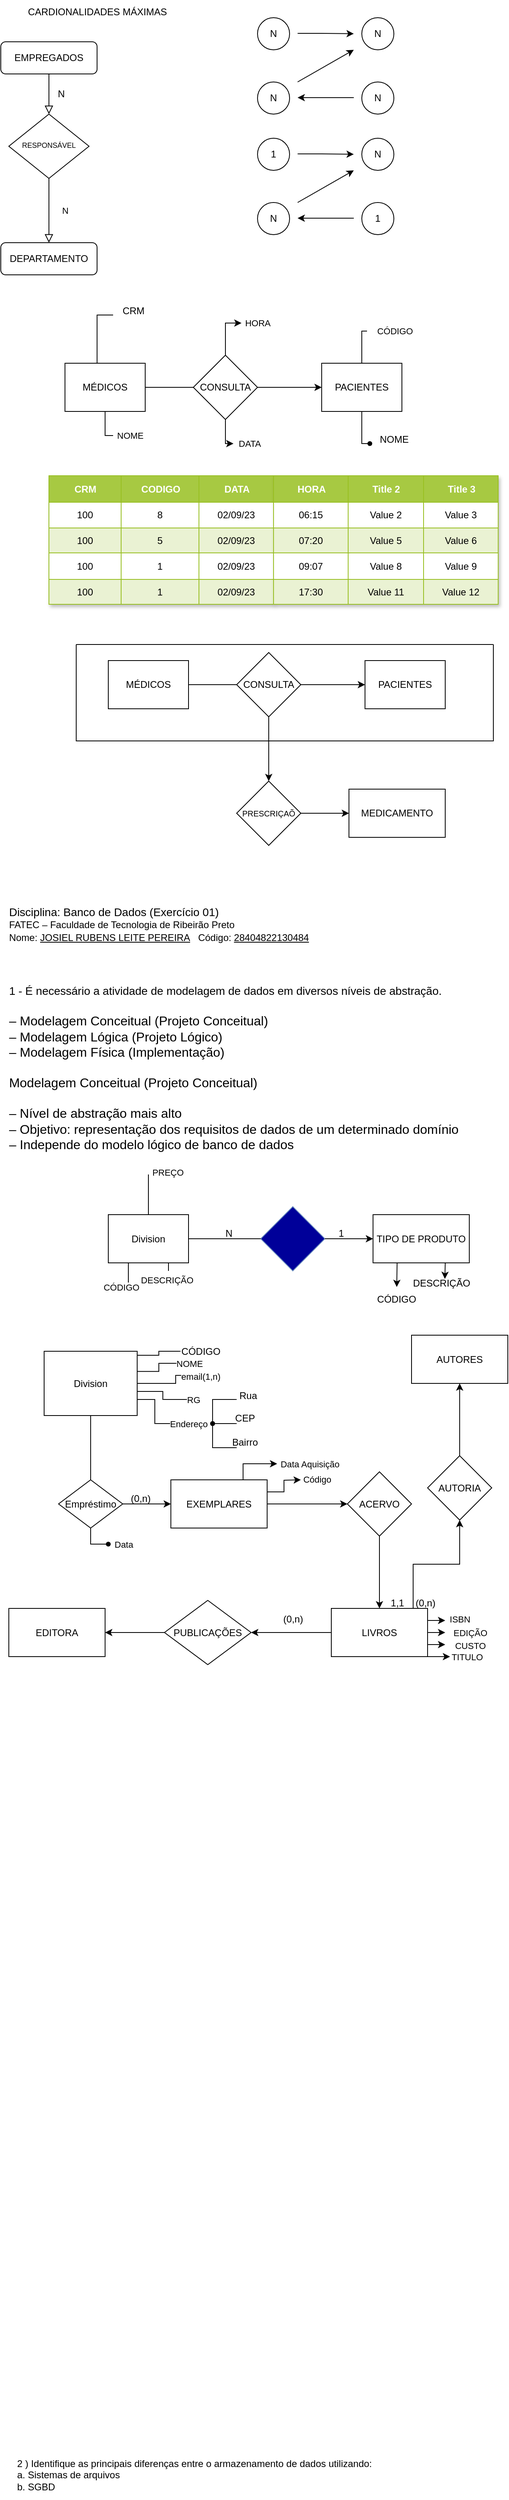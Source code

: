 <mxfile version="21.7.2" type="github">
  <diagram id="C5RBs43oDa-KdzZeNtuy" name="Page-1">
    <mxGraphModel dx="929" dy="1867" grid="1" gridSize="10" guides="1" tooltips="1" connect="1" arrows="1" fold="1" page="1" pageScale="1" pageWidth="827" pageHeight="1169" math="0" shadow="0">
      <root>
        <mxCell id="WIyWlLk6GJQsqaUBKTNV-0" />
        <mxCell id="WIyWlLk6GJQsqaUBKTNV-1" parent="WIyWlLk6GJQsqaUBKTNV-0" />
        <mxCell id="WIyWlLk6GJQsqaUBKTNV-2" value="" style="rounded=0;html=1;jettySize=auto;orthogonalLoop=1;fontSize=11;endArrow=block;endFill=0;endSize=8;strokeWidth=1;shadow=0;labelBackgroundColor=none;edgeStyle=orthogonalEdgeStyle;" parent="WIyWlLk6GJQsqaUBKTNV-1" source="WIyWlLk6GJQsqaUBKTNV-3" target="WIyWlLk6GJQsqaUBKTNV-6" edge="1">
          <mxGeometry relative="1" as="geometry" />
        </mxCell>
        <mxCell id="WIyWlLk6GJQsqaUBKTNV-3" value="EMPREGADOS" style="rounded=1;whiteSpace=wrap;html=1;fontSize=12;glass=0;strokeWidth=1;shadow=0;" parent="WIyWlLk6GJQsqaUBKTNV-1" vertex="1">
          <mxGeometry x="90" y="-1038" width="120" height="40" as="geometry" />
        </mxCell>
        <mxCell id="WIyWlLk6GJQsqaUBKTNV-5" value="N" style="edgeStyle=orthogonalEdgeStyle;rounded=0;html=1;jettySize=auto;orthogonalLoop=1;fontSize=11;endArrow=block;endFill=0;endSize=8;strokeWidth=1;shadow=0;labelBackgroundColor=none;" parent="WIyWlLk6GJQsqaUBKTNV-1" source="WIyWlLk6GJQsqaUBKTNV-6" target="WIyWlLk6GJQsqaUBKTNV-7" edge="1">
          <mxGeometry y="20" relative="1" as="geometry">
            <mxPoint as="offset" />
          </mxGeometry>
        </mxCell>
        <mxCell id="WIyWlLk6GJQsqaUBKTNV-6" value="&lt;font style=&quot;font-size: 9px;&quot;&gt;RESPONSÁVEL&lt;/font&gt;" style="rhombus;whiteSpace=wrap;html=1;shadow=0;fontFamily=Helvetica;fontSize=12;align=center;strokeWidth=1;spacing=6;spacingTop=-4;" parent="WIyWlLk6GJQsqaUBKTNV-1" vertex="1">
          <mxGeometry x="100" y="-948" width="100" height="80" as="geometry" />
        </mxCell>
        <mxCell id="WIyWlLk6GJQsqaUBKTNV-7" value="DEPARTAMENTO" style="rounded=1;whiteSpace=wrap;html=1;fontSize=12;glass=0;strokeWidth=1;shadow=0;" parent="WIyWlLk6GJQsqaUBKTNV-1" vertex="1">
          <mxGeometry x="90" y="-788" width="120" height="40" as="geometry" />
        </mxCell>
        <mxCell id="Je2HzyU0T3rkWCnDEMw_-0" value="CARDIONALIDADES MÁXIMAS" style="text;html=1;align=center;verticalAlign=middle;resizable=0;points=[];autosize=1;strokeColor=none;fillColor=none;" vertex="1" parent="WIyWlLk6GJQsqaUBKTNV-1">
          <mxGeometry x="110" y="-1090" width="200" height="30" as="geometry" />
        </mxCell>
        <mxCell id="Je2HzyU0T3rkWCnDEMw_-1" value="N" style="text;html=1;align=center;verticalAlign=middle;resizable=0;points=[];autosize=1;strokeColor=none;fillColor=none;" vertex="1" parent="WIyWlLk6GJQsqaUBKTNV-1">
          <mxGeometry x="150" y="-988" width="30" height="30" as="geometry" />
        </mxCell>
        <mxCell id="Je2HzyU0T3rkWCnDEMw_-2" value="N" style="ellipse;whiteSpace=wrap;html=1;" vertex="1" parent="WIyWlLk6GJQsqaUBKTNV-1">
          <mxGeometry x="410" y="-1068" width="40" height="40" as="geometry" />
        </mxCell>
        <mxCell id="Je2HzyU0T3rkWCnDEMw_-3" value="N" style="ellipse;whiteSpace=wrap;html=1;" vertex="1" parent="WIyWlLk6GJQsqaUBKTNV-1">
          <mxGeometry x="540" y="-1068" width="40" height="40" as="geometry" />
        </mxCell>
        <mxCell id="Je2HzyU0T3rkWCnDEMw_-4" value="N" style="ellipse;whiteSpace=wrap;html=1;" vertex="1" parent="WIyWlLk6GJQsqaUBKTNV-1">
          <mxGeometry x="410" y="-988" width="40" height="40" as="geometry" />
        </mxCell>
        <mxCell id="Je2HzyU0T3rkWCnDEMw_-5" value="N" style="ellipse;whiteSpace=wrap;html=1;" vertex="1" parent="WIyWlLk6GJQsqaUBKTNV-1">
          <mxGeometry x="540" y="-988" width="40" height="40" as="geometry" />
        </mxCell>
        <mxCell id="Je2HzyU0T3rkWCnDEMw_-6" value="" style="endArrow=classic;html=1;rounded=0;" edge="1" parent="WIyWlLk6GJQsqaUBKTNV-1">
          <mxGeometry width="50" height="50" relative="1" as="geometry">
            <mxPoint x="460" y="-1048.5" as="sourcePoint" />
            <mxPoint x="530" y="-1048" as="targetPoint" />
            <Array as="points">
              <mxPoint x="490" y="-1048.5" />
            </Array>
          </mxGeometry>
        </mxCell>
        <mxCell id="Je2HzyU0T3rkWCnDEMw_-8" value="" style="endArrow=classic;html=1;rounded=0;" edge="1" parent="WIyWlLk6GJQsqaUBKTNV-1">
          <mxGeometry width="50" height="50" relative="1" as="geometry">
            <mxPoint x="530" y="-968.5" as="sourcePoint" />
            <mxPoint x="460" y="-968.5" as="targetPoint" />
          </mxGeometry>
        </mxCell>
        <mxCell id="Je2HzyU0T3rkWCnDEMw_-9" value="" style="endArrow=classic;html=1;rounded=0;" edge="1" parent="WIyWlLk6GJQsqaUBKTNV-1">
          <mxGeometry width="50" height="50" relative="1" as="geometry">
            <mxPoint x="460" y="-988" as="sourcePoint" />
            <mxPoint x="530" y="-1028" as="targetPoint" />
          </mxGeometry>
        </mxCell>
        <mxCell id="Je2HzyU0T3rkWCnDEMw_-17" value="1" style="ellipse;whiteSpace=wrap;html=1;" vertex="1" parent="WIyWlLk6GJQsqaUBKTNV-1">
          <mxGeometry x="410" y="-918" width="40" height="40" as="geometry" />
        </mxCell>
        <mxCell id="Je2HzyU0T3rkWCnDEMw_-18" value="N" style="ellipse;whiteSpace=wrap;html=1;" vertex="1" parent="WIyWlLk6GJQsqaUBKTNV-1">
          <mxGeometry x="540" y="-918" width="40" height="40" as="geometry" />
        </mxCell>
        <mxCell id="Je2HzyU0T3rkWCnDEMw_-19" value="N" style="ellipse;whiteSpace=wrap;html=1;" vertex="1" parent="WIyWlLk6GJQsqaUBKTNV-1">
          <mxGeometry x="410" y="-838" width="40" height="40" as="geometry" />
        </mxCell>
        <mxCell id="Je2HzyU0T3rkWCnDEMw_-20" value="1" style="ellipse;whiteSpace=wrap;html=1;" vertex="1" parent="WIyWlLk6GJQsqaUBKTNV-1">
          <mxGeometry x="540" y="-838" width="40" height="40" as="geometry" />
        </mxCell>
        <mxCell id="Je2HzyU0T3rkWCnDEMw_-21" value="" style="endArrow=classic;html=1;rounded=0;" edge="1" parent="WIyWlLk6GJQsqaUBKTNV-1">
          <mxGeometry width="50" height="50" relative="1" as="geometry">
            <mxPoint x="460" y="-898.5" as="sourcePoint" />
            <mxPoint x="530" y="-898" as="targetPoint" />
            <Array as="points">
              <mxPoint x="490" y="-898.5" />
            </Array>
          </mxGeometry>
        </mxCell>
        <mxCell id="Je2HzyU0T3rkWCnDEMw_-22" value="" style="endArrow=classic;html=1;rounded=0;" edge="1" parent="WIyWlLk6GJQsqaUBKTNV-1">
          <mxGeometry width="50" height="50" relative="1" as="geometry">
            <mxPoint x="530" y="-818.5" as="sourcePoint" />
            <mxPoint x="460" y="-818.5" as="targetPoint" />
          </mxGeometry>
        </mxCell>
        <mxCell id="Je2HzyU0T3rkWCnDEMw_-23" value="" style="endArrow=classic;html=1;rounded=0;" edge="1" parent="WIyWlLk6GJQsqaUBKTNV-1">
          <mxGeometry width="50" height="50" relative="1" as="geometry">
            <mxPoint x="460" y="-838" as="sourcePoint" />
            <mxPoint x="530" y="-878" as="targetPoint" />
          </mxGeometry>
        </mxCell>
        <mxCell id="Je2HzyU0T3rkWCnDEMw_-48" style="edgeStyle=elbowEdgeStyle;rounded=0;orthogonalLoop=1;jettySize=auto;html=1;startArrow=none;endArrow=none;exitX=0.5;exitY=1;exitDx=0;exitDy=0;" edge="1" parent="WIyWlLk6GJQsqaUBKTNV-1" source="Je2HzyU0T3rkWCnDEMw_-24">
          <mxGeometry relative="1" as="geometry">
            <mxPoint x="230" y="-548" as="targetPoint" />
            <Array as="points">
              <mxPoint x="220" y="-568" />
            </Array>
          </mxGeometry>
        </mxCell>
        <mxCell id="Je2HzyU0T3rkWCnDEMw_-49" value="NOME" style="edgeLabel;html=1;align=center;verticalAlign=middle;resizable=0;points=[];" vertex="1" connectable="0" parent="Je2HzyU0T3rkWCnDEMw_-48">
          <mxGeometry x="0.933" relative="1" as="geometry">
            <mxPoint x="22" as="offset" />
          </mxGeometry>
        </mxCell>
        <mxCell id="Je2HzyU0T3rkWCnDEMw_-51" style="edgeStyle=elbowEdgeStyle;rounded=0;orthogonalLoop=1;jettySize=auto;html=1;startArrow=none;endArrow=none;exitX=1;exitY=0.5;exitDx=0;exitDy=0;" edge="1" parent="WIyWlLk6GJQsqaUBKTNV-1" source="Je2HzyU0T3rkWCnDEMw_-24" target="Je2HzyU0T3rkWCnDEMw_-50">
          <mxGeometry relative="1" as="geometry" />
        </mxCell>
        <mxCell id="Je2HzyU0T3rkWCnDEMw_-24" value="MÉDICOS" style="whiteSpace=wrap;html=1;align=center;verticalAlign=middle;treeFolding=1;treeMoving=1;newEdgeStyle={&quot;edgeStyle&quot;:&quot;elbowEdgeStyle&quot;,&quot;startArrow&quot;:&quot;none&quot;,&quot;endArrow&quot;:&quot;none&quot;};" vertex="1" parent="WIyWlLk6GJQsqaUBKTNV-1">
          <mxGeometry x="170" y="-638" width="100" height="60" as="geometry" />
        </mxCell>
        <mxCell id="Je2HzyU0T3rkWCnDEMw_-25" value="" style="edgeStyle=elbowEdgeStyle;elbow=vertical;sourcePerimeterSpacing=0;targetPerimeterSpacing=0;startArrow=none;endArrow=none;rounded=0;curved=0;" edge="1" target="Je2HzyU0T3rkWCnDEMw_-24" parent="WIyWlLk6GJQsqaUBKTNV-1" source="Je2HzyU0T3rkWCnDEMw_-26">
          <mxGeometry relative="1" as="geometry">
            <mxPoint x="250" y="-698" as="sourcePoint" />
            <Array as="points">
              <mxPoint x="210" y="-698" />
            </Array>
          </mxGeometry>
        </mxCell>
        <mxCell id="Je2HzyU0T3rkWCnDEMw_-26" value="CRM" style="text;html=1;align=center;verticalAlign=middle;resizable=0;points=[];autosize=1;strokeColor=none;fillColor=none;" vertex="1" parent="WIyWlLk6GJQsqaUBKTNV-1">
          <mxGeometry x="230" y="-718" width="50" height="30" as="geometry" />
        </mxCell>
        <mxCell id="Je2HzyU0T3rkWCnDEMw_-27" value="Assets" style="childLayout=tableLayout;recursiveResize=0;strokeColor=#98bf21;fillColor=#A7C942;shadow=1;" vertex="1" parent="WIyWlLk6GJQsqaUBKTNV-1">
          <mxGeometry x="150" y="-498" width="280" height="160" as="geometry" />
        </mxCell>
        <mxCell id="Je2HzyU0T3rkWCnDEMw_-28" style="shape=tableRow;horizontal=0;startSize=0;swimlaneHead=0;swimlaneBody=0;top=0;left=0;bottom=0;right=0;dropTarget=0;collapsible=0;recursiveResize=0;expand=0;fontStyle=0;strokeColor=inherit;fillColor=#ffffff;" vertex="1" parent="Je2HzyU0T3rkWCnDEMw_-27">
          <mxGeometry width="280" height="33" as="geometry" />
        </mxCell>
        <mxCell id="Je2HzyU0T3rkWCnDEMw_-29" value="CRM" style="connectable=0;recursiveResize=0;strokeColor=inherit;fillColor=#A7C942;align=center;fontStyle=1;fontColor=#FFFFFF;html=1;" vertex="1" parent="Je2HzyU0T3rkWCnDEMw_-28">
          <mxGeometry width="90" height="33" as="geometry">
            <mxRectangle width="90" height="33" as="alternateBounds" />
          </mxGeometry>
        </mxCell>
        <mxCell id="Je2HzyU0T3rkWCnDEMw_-30" value="CODIGO" style="connectable=0;recursiveResize=0;strokeColor=inherit;fillColor=#A7C942;align=center;fontStyle=1;fontColor=#FFFFFF;html=1;" vertex="1" parent="Je2HzyU0T3rkWCnDEMw_-28">
          <mxGeometry x="90" width="97" height="33" as="geometry">
            <mxRectangle width="97" height="33" as="alternateBounds" />
          </mxGeometry>
        </mxCell>
        <mxCell id="Je2HzyU0T3rkWCnDEMw_-31" value="DATA" style="connectable=0;recursiveResize=0;strokeColor=inherit;fillColor=#A7C942;align=center;fontStyle=1;fontColor=#FFFFFF;html=1;" vertex="1" parent="Je2HzyU0T3rkWCnDEMw_-28">
          <mxGeometry x="187" width="93" height="33" as="geometry">
            <mxRectangle width="93" height="33" as="alternateBounds" />
          </mxGeometry>
        </mxCell>
        <mxCell id="Je2HzyU0T3rkWCnDEMw_-32" value="" style="shape=tableRow;horizontal=0;startSize=0;swimlaneHead=0;swimlaneBody=0;top=0;left=0;bottom=0;right=0;dropTarget=0;collapsible=0;recursiveResize=0;expand=0;fontStyle=0;strokeColor=inherit;fillColor=#ffffff;" vertex="1" parent="Je2HzyU0T3rkWCnDEMw_-27">
          <mxGeometry y="33" width="280" height="32" as="geometry" />
        </mxCell>
        <mxCell id="Je2HzyU0T3rkWCnDEMw_-33" value="100" style="connectable=0;recursiveResize=0;strokeColor=inherit;fillColor=inherit;align=center;whiteSpace=wrap;html=1;" vertex="1" parent="Je2HzyU0T3rkWCnDEMw_-32">
          <mxGeometry width="90" height="32" as="geometry">
            <mxRectangle width="90" height="32" as="alternateBounds" />
          </mxGeometry>
        </mxCell>
        <mxCell id="Je2HzyU0T3rkWCnDEMw_-34" value="8" style="connectable=0;recursiveResize=0;strokeColor=inherit;fillColor=inherit;align=center;whiteSpace=wrap;html=1;" vertex="1" parent="Je2HzyU0T3rkWCnDEMw_-32">
          <mxGeometry x="90" width="97" height="32" as="geometry">
            <mxRectangle width="97" height="32" as="alternateBounds" />
          </mxGeometry>
        </mxCell>
        <mxCell id="Je2HzyU0T3rkWCnDEMw_-35" value="02/09/23" style="connectable=0;recursiveResize=0;strokeColor=inherit;fillColor=inherit;align=center;whiteSpace=wrap;html=1;" vertex="1" parent="Je2HzyU0T3rkWCnDEMw_-32">
          <mxGeometry x="187" width="93" height="32" as="geometry">
            <mxRectangle width="93" height="32" as="alternateBounds" />
          </mxGeometry>
        </mxCell>
        <mxCell id="Je2HzyU0T3rkWCnDEMw_-36" value="" style="shape=tableRow;horizontal=0;startSize=0;swimlaneHead=0;swimlaneBody=0;top=0;left=0;bottom=0;right=0;dropTarget=0;collapsible=0;recursiveResize=0;expand=0;fontStyle=1;strokeColor=inherit;fillColor=#EAF2D3;" vertex="1" parent="Je2HzyU0T3rkWCnDEMw_-27">
          <mxGeometry y="65" width="280" height="31" as="geometry" />
        </mxCell>
        <mxCell id="Je2HzyU0T3rkWCnDEMw_-37" value="100" style="connectable=0;recursiveResize=0;strokeColor=inherit;fillColor=inherit;whiteSpace=wrap;html=1;" vertex="1" parent="Je2HzyU0T3rkWCnDEMw_-36">
          <mxGeometry width="90" height="31" as="geometry">
            <mxRectangle width="90" height="31" as="alternateBounds" />
          </mxGeometry>
        </mxCell>
        <mxCell id="Je2HzyU0T3rkWCnDEMw_-38" value="5" style="connectable=0;recursiveResize=0;strokeColor=inherit;fillColor=inherit;whiteSpace=wrap;html=1;" vertex="1" parent="Je2HzyU0T3rkWCnDEMw_-36">
          <mxGeometry x="90" width="97" height="31" as="geometry">
            <mxRectangle width="97" height="31" as="alternateBounds" />
          </mxGeometry>
        </mxCell>
        <mxCell id="Je2HzyU0T3rkWCnDEMw_-39" value="02/09/23" style="connectable=0;recursiveResize=0;strokeColor=inherit;fillColor=inherit;whiteSpace=wrap;html=1;" vertex="1" parent="Je2HzyU0T3rkWCnDEMw_-36">
          <mxGeometry x="187" width="93" height="31" as="geometry">
            <mxRectangle width="93" height="31" as="alternateBounds" />
          </mxGeometry>
        </mxCell>
        <mxCell id="Je2HzyU0T3rkWCnDEMw_-40" value="" style="shape=tableRow;horizontal=0;startSize=0;swimlaneHead=0;swimlaneBody=0;top=0;left=0;bottom=0;right=0;dropTarget=0;collapsible=0;recursiveResize=0;expand=0;fontStyle=0;strokeColor=inherit;fillColor=#ffffff;" vertex="1" parent="Je2HzyU0T3rkWCnDEMw_-27">
          <mxGeometry y="96" width="280" height="33" as="geometry" />
        </mxCell>
        <mxCell id="Je2HzyU0T3rkWCnDEMw_-41" value="100" style="connectable=0;recursiveResize=0;strokeColor=inherit;fillColor=inherit;fontStyle=0;align=center;whiteSpace=wrap;html=1;" vertex="1" parent="Je2HzyU0T3rkWCnDEMw_-40">
          <mxGeometry width="90" height="33" as="geometry">
            <mxRectangle width="90" height="33" as="alternateBounds" />
          </mxGeometry>
        </mxCell>
        <mxCell id="Je2HzyU0T3rkWCnDEMw_-42" value="1" style="connectable=0;recursiveResize=0;strokeColor=inherit;fillColor=inherit;fontStyle=0;align=center;whiteSpace=wrap;html=1;" vertex="1" parent="Je2HzyU0T3rkWCnDEMw_-40">
          <mxGeometry x="90" width="97" height="33" as="geometry">
            <mxRectangle width="97" height="33" as="alternateBounds" />
          </mxGeometry>
        </mxCell>
        <mxCell id="Je2HzyU0T3rkWCnDEMw_-43" value="02/09/23" style="connectable=0;recursiveResize=0;strokeColor=inherit;fillColor=inherit;fontStyle=0;align=center;whiteSpace=wrap;html=1;" vertex="1" parent="Je2HzyU0T3rkWCnDEMw_-40">
          <mxGeometry x="187" width="93" height="33" as="geometry">
            <mxRectangle width="93" height="33" as="alternateBounds" />
          </mxGeometry>
        </mxCell>
        <mxCell id="Je2HzyU0T3rkWCnDEMw_-44" value="" style="shape=tableRow;horizontal=0;startSize=0;swimlaneHead=0;swimlaneBody=0;top=0;left=0;bottom=0;right=0;dropTarget=0;collapsible=0;recursiveResize=0;expand=0;fontStyle=1;strokeColor=inherit;fillColor=#EAF2D3;" vertex="1" parent="Je2HzyU0T3rkWCnDEMw_-27">
          <mxGeometry y="129" width="280" height="31" as="geometry" />
        </mxCell>
        <mxCell id="Je2HzyU0T3rkWCnDEMw_-45" value="100" style="connectable=0;recursiveResize=0;strokeColor=inherit;fillColor=inherit;whiteSpace=wrap;html=1;" vertex="1" parent="Je2HzyU0T3rkWCnDEMw_-44">
          <mxGeometry width="90" height="31" as="geometry">
            <mxRectangle width="90" height="31" as="alternateBounds" />
          </mxGeometry>
        </mxCell>
        <mxCell id="Je2HzyU0T3rkWCnDEMw_-46" value="1" style="connectable=0;recursiveResize=0;strokeColor=inherit;fillColor=inherit;whiteSpace=wrap;html=1;" vertex="1" parent="Je2HzyU0T3rkWCnDEMw_-44">
          <mxGeometry x="90" width="97" height="31" as="geometry">
            <mxRectangle width="97" height="31" as="alternateBounds" />
          </mxGeometry>
        </mxCell>
        <mxCell id="Je2HzyU0T3rkWCnDEMw_-47" value="02/09/23" style="connectable=0;recursiveResize=0;strokeColor=inherit;fillColor=inherit;whiteSpace=wrap;html=1;" vertex="1" parent="Je2HzyU0T3rkWCnDEMw_-44">
          <mxGeometry x="187" width="93" height="31" as="geometry">
            <mxRectangle width="93" height="31" as="alternateBounds" />
          </mxGeometry>
        </mxCell>
        <mxCell id="Je2HzyU0T3rkWCnDEMw_-52" style="edgeStyle=orthogonalEdgeStyle;rounded=0;orthogonalLoop=1;jettySize=auto;html=1;exitX=0.5;exitY=0;exitDx=0;exitDy=0;" edge="1" parent="WIyWlLk6GJQsqaUBKTNV-1" source="Je2HzyU0T3rkWCnDEMw_-50">
          <mxGeometry relative="1" as="geometry">
            <mxPoint x="390" y="-688" as="targetPoint" />
            <Array as="points">
              <mxPoint x="370" y="-688" />
            </Array>
          </mxGeometry>
        </mxCell>
        <mxCell id="Je2HzyU0T3rkWCnDEMw_-53" value="HORA" style="edgeLabel;html=1;align=center;verticalAlign=middle;resizable=0;points=[];" vertex="1" connectable="0" parent="Je2HzyU0T3rkWCnDEMw_-52">
          <mxGeometry x="1" y="3" relative="1" as="geometry">
            <mxPoint x="20" y="3" as="offset" />
          </mxGeometry>
        </mxCell>
        <mxCell id="Je2HzyU0T3rkWCnDEMw_-54" value="DATA" style="edgeStyle=orthogonalEdgeStyle;rounded=0;orthogonalLoop=1;jettySize=auto;html=1;exitX=0.5;exitY=1;exitDx=0;exitDy=0;" edge="1" parent="WIyWlLk6GJQsqaUBKTNV-1" source="Je2HzyU0T3rkWCnDEMw_-50">
          <mxGeometry x="1" y="20" relative="1" as="geometry">
            <mxPoint x="380" y="-538" as="targetPoint" />
            <Array as="points">
              <mxPoint x="370" y="-538" />
            </Array>
            <mxPoint x="20" y="20" as="offset" />
          </mxGeometry>
        </mxCell>
        <mxCell id="Je2HzyU0T3rkWCnDEMw_-91" style="edgeStyle=orthogonalEdgeStyle;rounded=0;orthogonalLoop=1;jettySize=auto;html=1;exitX=1;exitY=0.5;exitDx=0;exitDy=0;entryX=0;entryY=0.5;entryDx=0;entryDy=0;" edge="1" parent="WIyWlLk6GJQsqaUBKTNV-1" source="Je2HzyU0T3rkWCnDEMw_-50" target="Je2HzyU0T3rkWCnDEMw_-55">
          <mxGeometry relative="1" as="geometry" />
        </mxCell>
        <mxCell id="Je2HzyU0T3rkWCnDEMw_-50" value="CONSULTA" style="rhombus;whiteSpace=wrap;html=1;" vertex="1" parent="WIyWlLk6GJQsqaUBKTNV-1">
          <mxGeometry x="330" y="-648" width="80" height="80" as="geometry" />
        </mxCell>
        <mxCell id="Je2HzyU0T3rkWCnDEMw_-58" style="edgeStyle=elbowEdgeStyle;rounded=0;orthogonalLoop=1;jettySize=auto;html=1;startArrow=none;endArrow=none;exitX=0.5;exitY=1;exitDx=0;exitDy=0;" edge="1" parent="WIyWlLk6GJQsqaUBKTNV-1" source="Je2HzyU0T3rkWCnDEMw_-55" target="Je2HzyU0T3rkWCnDEMw_-59">
          <mxGeometry relative="1" as="geometry">
            <mxPoint x="540.333" y="-528" as="targetPoint" />
            <Array as="points">
              <mxPoint x="540" y="-538" />
            </Array>
          </mxGeometry>
        </mxCell>
        <mxCell id="Je2HzyU0T3rkWCnDEMw_-60" style="edgeStyle=elbowEdgeStyle;rounded=0;orthogonalLoop=1;jettySize=auto;html=1;startArrow=none;endArrow=none;" edge="1" parent="WIyWlLk6GJQsqaUBKTNV-1" source="Je2HzyU0T3rkWCnDEMw_-55">
          <mxGeometry relative="1" as="geometry">
            <mxPoint x="540" y="-628" as="targetPoint" />
          </mxGeometry>
        </mxCell>
        <mxCell id="Je2HzyU0T3rkWCnDEMw_-55" value="PACIENTES" style="whiteSpace=wrap;html=1;align=center;verticalAlign=middle;treeFolding=1;treeMoving=1;newEdgeStyle={&quot;edgeStyle&quot;:&quot;elbowEdgeStyle&quot;,&quot;startArrow&quot;:&quot;none&quot;,&quot;endArrow&quot;:&quot;none&quot;};" vertex="1" parent="WIyWlLk6GJQsqaUBKTNV-1">
          <mxGeometry x="490" y="-638" width="100" height="60" as="geometry" />
        </mxCell>
        <mxCell id="Je2HzyU0T3rkWCnDEMw_-56" value="" style="edgeStyle=elbowEdgeStyle;elbow=vertical;sourcePerimeterSpacing=0;targetPerimeterSpacing=0;startArrow=none;endArrow=none;rounded=0;curved=0;entryX=0.5;entryY=0;entryDx=0;entryDy=0;" edge="1" target="Je2HzyU0T3rkWCnDEMw_-55" parent="WIyWlLk6GJQsqaUBKTNV-1">
          <mxGeometry relative="1" as="geometry">
            <mxPoint x="546.5" y="-678" as="sourcePoint" />
            <mxPoint x="540" y="-638" as="targetPoint" />
            <Array as="points">
              <mxPoint x="556.5" y="-678" />
            </Array>
          </mxGeometry>
        </mxCell>
        <mxCell id="Je2HzyU0T3rkWCnDEMw_-57" value="CÓDIGO" style="edgeLabel;html=1;align=center;verticalAlign=middle;resizable=0;points=[];" vertex="1" connectable="0" parent="Je2HzyU0T3rkWCnDEMw_-56">
          <mxGeometry x="-1" y="3" relative="1" as="geometry">
            <mxPoint x="34" y="-3" as="offset" />
          </mxGeometry>
        </mxCell>
        <mxCell id="Je2HzyU0T3rkWCnDEMw_-59" value="NOME" style="text;html=1;align=center;verticalAlign=middle;resizable=0;points=[];autosize=1;strokeColor=none;fillColor=none;" vertex="1" parent="WIyWlLk6GJQsqaUBKTNV-1">
          <mxGeometry x="550" y="-558" width="60" height="30" as="geometry" />
        </mxCell>
        <mxCell id="Je2HzyU0T3rkWCnDEMw_-63" value="" style="shape=waypoint;sketch=0;fillStyle=solid;size=6;pointerEvents=1;points=[];fillColor=none;resizable=0;rotatable=0;perimeter=centerPerimeter;snapToPoint=1;" vertex="1" parent="WIyWlLk6GJQsqaUBKTNV-1">
          <mxGeometry x="540" y="-548" width="20" height="20" as="geometry" />
        </mxCell>
        <mxCell id="Je2HzyU0T3rkWCnDEMw_-70" value="Assets" style="childLayout=tableLayout;recursiveResize=0;strokeColor=#98bf21;fillColor=#A7C942;shadow=1;" vertex="1" parent="WIyWlLk6GJQsqaUBKTNV-1">
          <mxGeometry x="430" y="-498" width="280" height="160" as="geometry" />
        </mxCell>
        <mxCell id="Je2HzyU0T3rkWCnDEMw_-71" style="shape=tableRow;horizontal=0;startSize=0;swimlaneHead=0;swimlaneBody=0;top=0;left=0;bottom=0;right=0;dropTarget=0;collapsible=0;recursiveResize=0;expand=0;fontStyle=0;strokeColor=inherit;fillColor=#ffffff;" vertex="1" parent="Je2HzyU0T3rkWCnDEMw_-70">
          <mxGeometry width="280" height="33" as="geometry" />
        </mxCell>
        <mxCell id="Je2HzyU0T3rkWCnDEMw_-72" value="HORA" style="connectable=0;recursiveResize=0;strokeColor=inherit;fillColor=#A7C942;align=center;fontStyle=1;fontColor=#FFFFFF;html=1;" vertex="1" parent="Je2HzyU0T3rkWCnDEMw_-71">
          <mxGeometry width="93" height="33" as="geometry">
            <mxRectangle width="93" height="33" as="alternateBounds" />
          </mxGeometry>
        </mxCell>
        <mxCell id="Je2HzyU0T3rkWCnDEMw_-73" value="Title 2" style="connectable=0;recursiveResize=0;strokeColor=inherit;fillColor=#A7C942;align=center;fontStyle=1;fontColor=#FFFFFF;html=1;" vertex="1" parent="Je2HzyU0T3rkWCnDEMw_-71">
          <mxGeometry x="93" width="94" height="33" as="geometry">
            <mxRectangle width="94" height="33" as="alternateBounds" />
          </mxGeometry>
        </mxCell>
        <mxCell id="Je2HzyU0T3rkWCnDEMw_-74" value="Title 3" style="connectable=0;recursiveResize=0;strokeColor=inherit;fillColor=#A7C942;align=center;fontStyle=1;fontColor=#FFFFFF;html=1;" vertex="1" parent="Je2HzyU0T3rkWCnDEMw_-71">
          <mxGeometry x="187" width="93" height="33" as="geometry">
            <mxRectangle width="93" height="33" as="alternateBounds" />
          </mxGeometry>
        </mxCell>
        <mxCell id="Je2HzyU0T3rkWCnDEMw_-75" value="" style="shape=tableRow;horizontal=0;startSize=0;swimlaneHead=0;swimlaneBody=0;top=0;left=0;bottom=0;right=0;dropTarget=0;collapsible=0;recursiveResize=0;expand=0;fontStyle=0;strokeColor=inherit;fillColor=#ffffff;" vertex="1" parent="Je2HzyU0T3rkWCnDEMw_-70">
          <mxGeometry y="33" width="280" height="32" as="geometry" />
        </mxCell>
        <mxCell id="Je2HzyU0T3rkWCnDEMw_-76" value="06:15" style="connectable=0;recursiveResize=0;strokeColor=inherit;fillColor=inherit;align=center;whiteSpace=wrap;html=1;" vertex="1" parent="Je2HzyU0T3rkWCnDEMw_-75">
          <mxGeometry width="93" height="32" as="geometry">
            <mxRectangle width="93" height="32" as="alternateBounds" />
          </mxGeometry>
        </mxCell>
        <mxCell id="Je2HzyU0T3rkWCnDEMw_-77" value="Value 2" style="connectable=0;recursiveResize=0;strokeColor=inherit;fillColor=inherit;align=center;whiteSpace=wrap;html=1;" vertex="1" parent="Je2HzyU0T3rkWCnDEMw_-75">
          <mxGeometry x="93" width="94" height="32" as="geometry">
            <mxRectangle width="94" height="32" as="alternateBounds" />
          </mxGeometry>
        </mxCell>
        <mxCell id="Je2HzyU0T3rkWCnDEMw_-78" value="Value 3" style="connectable=0;recursiveResize=0;strokeColor=inherit;fillColor=inherit;align=center;whiteSpace=wrap;html=1;" vertex="1" parent="Je2HzyU0T3rkWCnDEMw_-75">
          <mxGeometry x="187" width="93" height="32" as="geometry">
            <mxRectangle width="93" height="32" as="alternateBounds" />
          </mxGeometry>
        </mxCell>
        <mxCell id="Je2HzyU0T3rkWCnDEMw_-79" value="" style="shape=tableRow;horizontal=0;startSize=0;swimlaneHead=0;swimlaneBody=0;top=0;left=0;bottom=0;right=0;dropTarget=0;collapsible=0;recursiveResize=0;expand=0;fontStyle=1;strokeColor=inherit;fillColor=#EAF2D3;" vertex="1" parent="Je2HzyU0T3rkWCnDEMw_-70">
          <mxGeometry y="65" width="280" height="31" as="geometry" />
        </mxCell>
        <mxCell id="Je2HzyU0T3rkWCnDEMw_-80" value="07:20" style="connectable=0;recursiveResize=0;strokeColor=inherit;fillColor=inherit;whiteSpace=wrap;html=1;" vertex="1" parent="Je2HzyU0T3rkWCnDEMw_-79">
          <mxGeometry width="93" height="31" as="geometry">
            <mxRectangle width="93" height="31" as="alternateBounds" />
          </mxGeometry>
        </mxCell>
        <mxCell id="Je2HzyU0T3rkWCnDEMw_-81" value="Value 5" style="connectable=0;recursiveResize=0;strokeColor=inherit;fillColor=inherit;whiteSpace=wrap;html=1;" vertex="1" parent="Je2HzyU0T3rkWCnDEMw_-79">
          <mxGeometry x="93" width="94" height="31" as="geometry">
            <mxRectangle width="94" height="31" as="alternateBounds" />
          </mxGeometry>
        </mxCell>
        <mxCell id="Je2HzyU0T3rkWCnDEMw_-82" value="Value 6" style="connectable=0;recursiveResize=0;strokeColor=inherit;fillColor=inherit;whiteSpace=wrap;html=1;" vertex="1" parent="Je2HzyU0T3rkWCnDEMw_-79">
          <mxGeometry x="187" width="93" height="31" as="geometry">
            <mxRectangle width="93" height="31" as="alternateBounds" />
          </mxGeometry>
        </mxCell>
        <mxCell id="Je2HzyU0T3rkWCnDEMw_-83" value="" style="shape=tableRow;horizontal=0;startSize=0;swimlaneHead=0;swimlaneBody=0;top=0;left=0;bottom=0;right=0;dropTarget=0;collapsible=0;recursiveResize=0;expand=0;fontStyle=0;strokeColor=inherit;fillColor=#ffffff;" vertex="1" parent="Je2HzyU0T3rkWCnDEMw_-70">
          <mxGeometry y="96" width="280" height="33" as="geometry" />
        </mxCell>
        <mxCell id="Je2HzyU0T3rkWCnDEMw_-84" value="09:07" style="connectable=0;recursiveResize=0;strokeColor=inherit;fillColor=inherit;fontStyle=0;align=center;whiteSpace=wrap;html=1;" vertex="1" parent="Je2HzyU0T3rkWCnDEMw_-83">
          <mxGeometry width="93" height="33" as="geometry">
            <mxRectangle width="93" height="33" as="alternateBounds" />
          </mxGeometry>
        </mxCell>
        <mxCell id="Je2HzyU0T3rkWCnDEMw_-85" value="Value 8" style="connectable=0;recursiveResize=0;strokeColor=inherit;fillColor=inherit;fontStyle=0;align=center;whiteSpace=wrap;html=1;" vertex="1" parent="Je2HzyU0T3rkWCnDEMw_-83">
          <mxGeometry x="93" width="94" height="33" as="geometry">
            <mxRectangle width="94" height="33" as="alternateBounds" />
          </mxGeometry>
        </mxCell>
        <mxCell id="Je2HzyU0T3rkWCnDEMw_-86" value="Value 9" style="connectable=0;recursiveResize=0;strokeColor=inherit;fillColor=inherit;fontStyle=0;align=center;whiteSpace=wrap;html=1;" vertex="1" parent="Je2HzyU0T3rkWCnDEMw_-83">
          <mxGeometry x="187" width="93" height="33" as="geometry">
            <mxRectangle width="93" height="33" as="alternateBounds" />
          </mxGeometry>
        </mxCell>
        <mxCell id="Je2HzyU0T3rkWCnDEMw_-87" value="" style="shape=tableRow;horizontal=0;startSize=0;swimlaneHead=0;swimlaneBody=0;top=0;left=0;bottom=0;right=0;dropTarget=0;collapsible=0;recursiveResize=0;expand=0;fontStyle=1;strokeColor=inherit;fillColor=#EAF2D3;" vertex="1" parent="Je2HzyU0T3rkWCnDEMw_-70">
          <mxGeometry y="129" width="280" height="31" as="geometry" />
        </mxCell>
        <mxCell id="Je2HzyU0T3rkWCnDEMw_-88" value="17:30" style="connectable=0;recursiveResize=0;strokeColor=inherit;fillColor=inherit;whiteSpace=wrap;html=1;" vertex="1" parent="Je2HzyU0T3rkWCnDEMw_-87">
          <mxGeometry width="93" height="31" as="geometry">
            <mxRectangle width="93" height="31" as="alternateBounds" />
          </mxGeometry>
        </mxCell>
        <mxCell id="Je2HzyU0T3rkWCnDEMw_-89" value="Value 11" style="connectable=0;recursiveResize=0;strokeColor=inherit;fillColor=inherit;whiteSpace=wrap;html=1;" vertex="1" parent="Je2HzyU0T3rkWCnDEMw_-87">
          <mxGeometry x="93" width="94" height="31" as="geometry">
            <mxRectangle width="94" height="31" as="alternateBounds" />
          </mxGeometry>
        </mxCell>
        <mxCell id="Je2HzyU0T3rkWCnDEMw_-90" value="Value 12" style="connectable=0;recursiveResize=0;strokeColor=inherit;fillColor=inherit;whiteSpace=wrap;html=1;" vertex="1" parent="Je2HzyU0T3rkWCnDEMw_-87">
          <mxGeometry x="187" width="93" height="31" as="geometry">
            <mxRectangle width="93" height="31" as="alternateBounds" />
          </mxGeometry>
        </mxCell>
        <mxCell id="Je2HzyU0T3rkWCnDEMw_-95" value="" style="edgeStyle=elbowEdgeStyle;rounded=0;orthogonalLoop=1;jettySize=auto;html=1;elbow=horizontal;startArrow=none;endArrow=none;" edge="1" parent="WIyWlLk6GJQsqaUBKTNV-1" source="Je2HzyU0T3rkWCnDEMw_-92" target="Je2HzyU0T3rkWCnDEMw_-93">
          <mxGeometry relative="1" as="geometry" />
        </mxCell>
        <mxCell id="Je2HzyU0T3rkWCnDEMw_-92" value="MÉDICOS" style="whiteSpace=wrap;html=1;align=center;verticalAlign=middle;treeFolding=1;treeMoving=1;newEdgeStyle={&quot;edgeStyle&quot;:&quot;elbowEdgeStyle&quot;,&quot;startArrow&quot;:&quot;none&quot;,&quot;endArrow&quot;:&quot;none&quot;};" vertex="1" parent="WIyWlLk6GJQsqaUBKTNV-1">
          <mxGeometry x="224" y="-268" width="100" height="60" as="geometry" />
        </mxCell>
        <mxCell id="Je2HzyU0T3rkWCnDEMw_-96" value="" style="edgeStyle=orthogonalEdgeStyle;rounded=0;orthogonalLoop=1;jettySize=auto;html=1;" edge="1" parent="WIyWlLk6GJQsqaUBKTNV-1" source="Je2HzyU0T3rkWCnDEMw_-93" target="Je2HzyU0T3rkWCnDEMw_-94">
          <mxGeometry relative="1" as="geometry" />
        </mxCell>
        <mxCell id="Je2HzyU0T3rkWCnDEMw_-98" value="" style="edgeStyle=orthogonalEdgeStyle;rounded=0;orthogonalLoop=1;jettySize=auto;html=1;" edge="1" parent="WIyWlLk6GJQsqaUBKTNV-1" source="Je2HzyU0T3rkWCnDEMw_-93" target="Je2HzyU0T3rkWCnDEMw_-97">
          <mxGeometry relative="1" as="geometry" />
        </mxCell>
        <mxCell id="Je2HzyU0T3rkWCnDEMw_-93" value="CONSULTA" style="rhombus;whiteSpace=wrap;html=1;" vertex="1" parent="WIyWlLk6GJQsqaUBKTNV-1">
          <mxGeometry x="384" y="-278" width="80" height="80" as="geometry" />
        </mxCell>
        <mxCell id="Je2HzyU0T3rkWCnDEMw_-94" value="PACIENTES" style="whiteSpace=wrap;html=1;align=center;verticalAlign=middle;treeFolding=1;treeMoving=1;newEdgeStyle={&quot;edgeStyle&quot;:&quot;elbowEdgeStyle&quot;,&quot;startArrow&quot;:&quot;none&quot;,&quot;endArrow&quot;:&quot;none&quot;};" vertex="1" parent="WIyWlLk6GJQsqaUBKTNV-1">
          <mxGeometry x="544" y="-268" width="100" height="60" as="geometry" />
        </mxCell>
        <mxCell id="Je2HzyU0T3rkWCnDEMw_-100" value="" style="edgeStyle=orthogonalEdgeStyle;rounded=0;orthogonalLoop=1;jettySize=auto;html=1;" edge="1" parent="WIyWlLk6GJQsqaUBKTNV-1" source="Je2HzyU0T3rkWCnDEMw_-97" target="Je2HzyU0T3rkWCnDEMw_-99">
          <mxGeometry relative="1" as="geometry" />
        </mxCell>
        <mxCell id="Je2HzyU0T3rkWCnDEMw_-97" value="&lt;font style=&quot;font-size: 10px;&quot;&gt;PRESCRIÇAÕ&lt;/font&gt;" style="rhombus;whiteSpace=wrap;html=1;" vertex="1" parent="WIyWlLk6GJQsqaUBKTNV-1">
          <mxGeometry x="384" y="-118" width="80" height="80" as="geometry" />
        </mxCell>
        <mxCell id="Je2HzyU0T3rkWCnDEMw_-99" value="MEDICAMENTO" style="whiteSpace=wrap;html=1;" vertex="1" parent="WIyWlLk6GJQsqaUBKTNV-1">
          <mxGeometry x="524" y="-108" width="120" height="60" as="geometry" />
        </mxCell>
        <mxCell id="Je2HzyU0T3rkWCnDEMw_-103" value="" style="swimlane;startSize=0;" vertex="1" parent="WIyWlLk6GJQsqaUBKTNV-1">
          <mxGeometry x="184" y="-288" width="520" height="120" as="geometry" />
        </mxCell>
        <mxCell id="Je2HzyU0T3rkWCnDEMw_-105" value="&lt;div style=&quot;text-align: justify;&quot;&gt;&lt;span style=&quot;background-color: initial; font-size: 14px;&quot;&gt;Disciplina: Banco de Dados (Exercício 01)&lt;/span&gt;&lt;br&gt;&lt;/div&gt;&lt;div style=&quot;text-align: justify;&quot;&gt;FATEC – Faculdade de Tecnologia de Ribeirão Preto&lt;br&gt;Nome: &lt;u&gt;JOSIEL RUBENS LEITE PEREIRA&lt;/u&gt;&amp;nbsp; &amp;nbsp;Código: &lt;u&gt;28404822130484&lt;/u&gt;&lt;span style=&quot;background-color: initial; font-size: 14px;&quot;&gt;&lt;br&gt;&lt;/span&gt;&lt;/div&gt;&lt;div style=&quot;text-align: justify;&quot;&gt;&lt;font style=&quot;font-size: 14px;&quot;&gt;&lt;br&gt;&lt;/font&gt;&lt;/div&gt;&lt;div style=&quot;text-align: justify;&quot;&gt;&lt;font style=&quot;font-size: 14px;&quot;&gt;&lt;br&gt;&lt;/font&gt;&lt;/div&gt;&lt;div style=&quot;text-align: justify;&quot;&gt;&lt;font style=&quot;font-size: 14px;&quot;&gt;&lt;br&gt;&lt;/font&gt;&lt;/div&gt;&lt;div style=&quot;text-align: justify;&quot;&gt;&lt;font style=&quot;font-size: 14px;&quot;&gt;1 - É necessário a atividade de modelagem de dados em diversos níveis de abstração.&lt;/font&gt;&lt;/div&gt;&lt;div style=&quot;text-align: justify;&quot;&gt;&lt;font size=&quot;3&quot;&gt;&lt;br&gt;&lt;/font&gt;&lt;/div&gt;&lt;div style=&quot;text-align: justify;&quot;&gt;&lt;font size=&quot;3&quot;&gt;– Modelagem Conceitual (Projeto Conceitual)&lt;/font&gt;&lt;/div&gt;&lt;div style=&quot;text-align: justify;&quot;&gt;&lt;font size=&quot;3&quot;&gt;– Modelagem Lógica (Projeto Lógico)&lt;/font&gt;&lt;/div&gt;&lt;div style=&quot;text-align: justify;&quot;&gt;&lt;font size=&quot;3&quot;&gt;– Modelagem Física (Implementação)&lt;/font&gt;&lt;/div&gt;&lt;div style=&quot;text-align: justify;&quot;&gt;&lt;font size=&quot;3&quot;&gt;&lt;br&gt;&lt;/font&gt;&lt;/div&gt;&lt;div style=&quot;text-align: justify;&quot;&gt;&lt;font size=&quot;3&quot;&gt;Modelagem Conceitual (Projeto Conceitual)&lt;/font&gt;&lt;/div&gt;&lt;div style=&quot;text-align: justify;&quot;&gt;&lt;font size=&quot;3&quot;&gt;&lt;br&gt;&lt;/font&gt;&lt;/div&gt;&lt;div style=&quot;text-align: justify;&quot;&gt;&lt;font size=&quot;3&quot;&gt;– Nível de abstração mais alto&lt;/font&gt;&lt;/div&gt;&lt;div style=&quot;text-align: justify;&quot;&gt;&lt;font size=&quot;3&quot;&gt;– Objetivo: representação dos requisitos de dados de um determinado domínio&lt;/font&gt;&lt;/div&gt;&lt;div style=&quot;text-align: justify;&quot;&gt;&lt;font size=&quot;3&quot;&gt;– Independe do modelo lógico de banco de dados&lt;/font&gt;&lt;/div&gt;" style="text;html=1;align=center;verticalAlign=middle;resizable=0;points=[];autosize=1;strokeColor=none;fillColor=none;" vertex="1" parent="WIyWlLk6GJQsqaUBKTNV-1">
          <mxGeometry x="90" y="30" width="580" height="320" as="geometry" />
        </mxCell>
        <mxCell id="Je2HzyU0T3rkWCnDEMw_-129" style="edgeStyle=elbowEdgeStyle;rounded=0;orthogonalLoop=1;jettySize=auto;html=1;startArrow=none;endArrow=none;exitX=1;exitY=0.25;exitDx=0;exitDy=0;" edge="1" parent="WIyWlLk6GJQsqaUBKTNV-1">
          <mxGeometry relative="1" as="geometry">
            <mxPoint x="314" y="591.5" as="targetPoint" />
            <mxPoint x="260" y="596.5" as="sourcePoint" />
          </mxGeometry>
        </mxCell>
        <mxCell id="Je2HzyU0T3rkWCnDEMw_-130" style="edgeStyle=elbowEdgeStyle;rounded=0;orthogonalLoop=1;jettySize=auto;html=1;startArrow=none;endArrow=none;exitX=1;exitY=0.5;exitDx=0;exitDy=0;" edge="1" parent="WIyWlLk6GJQsqaUBKTNV-1">
          <mxGeometry relative="1" as="geometry">
            <mxPoint x="314" y="606.497" as="targetPoint" />
            <mxPoint x="260" y="616.64" as="sourcePoint" />
          </mxGeometry>
        </mxCell>
        <mxCell id="Je2HzyU0T3rkWCnDEMw_-137" value="NOME" style="edgeLabel;html=1;align=center;verticalAlign=middle;resizable=0;points=[];" vertex="1" connectable="0" parent="Je2HzyU0T3rkWCnDEMw_-130">
          <mxGeometry x="0.549" relative="1" as="geometry">
            <mxPoint x="25" as="offset" />
          </mxGeometry>
        </mxCell>
        <mxCell id="Je2HzyU0T3rkWCnDEMw_-131" style="edgeStyle=elbowEdgeStyle;rounded=0;orthogonalLoop=1;jettySize=auto;html=1;startArrow=none;endArrow=none;exitX=1;exitY=0.75;exitDx=0;exitDy=0;" edge="1" parent="WIyWlLk6GJQsqaUBKTNV-1">
          <mxGeometry relative="1" as="geometry">
            <mxPoint x="324" y="621.5" as="targetPoint" />
            <mxPoint x="254" y="631.5" as="sourcePoint" />
            <Array as="points">
              <mxPoint x="308" y="611.5" />
            </Array>
          </mxGeometry>
        </mxCell>
        <mxCell id="Je2HzyU0T3rkWCnDEMw_-140" value="email(1,n)" style="edgeLabel;html=1;align=center;verticalAlign=middle;resizable=0;points=[];" vertex="1" connectable="0" parent="Je2HzyU0T3rkWCnDEMw_-131">
          <mxGeometry x="0.936" y="-1" relative="1" as="geometry">
            <mxPoint x="17" as="offset" />
          </mxGeometry>
        </mxCell>
        <mxCell id="Je2HzyU0T3rkWCnDEMw_-135" style="edgeStyle=elbowEdgeStyle;rounded=0;orthogonalLoop=1;jettySize=auto;html=1;startArrow=none;endArrow=none;exitX=1;exitY=0.75;exitDx=0;exitDy=0;" edge="1" parent="WIyWlLk6GJQsqaUBKTNV-1">
          <mxGeometry relative="1" as="geometry">
            <mxPoint x="324" y="651.5" as="targetPoint" />
            <mxPoint x="260" y="641.5" as="sourcePoint" />
          </mxGeometry>
        </mxCell>
        <mxCell id="Je2HzyU0T3rkWCnDEMw_-141" value="RG" style="edgeLabel;html=1;align=center;verticalAlign=middle;resizable=0;points=[];" vertex="1" connectable="0" parent="Je2HzyU0T3rkWCnDEMw_-135">
          <mxGeometry x="0.634" y="-1" relative="1" as="geometry">
            <mxPoint x="19" y="-1" as="offset" />
          </mxGeometry>
        </mxCell>
        <mxCell id="Je2HzyU0T3rkWCnDEMw_-136" style="edgeStyle=elbowEdgeStyle;rounded=0;orthogonalLoop=1;jettySize=auto;html=1;startArrow=none;endArrow=none;exitX=1;exitY=0.75;exitDx=0;exitDy=0;" edge="1" parent="WIyWlLk6GJQsqaUBKTNV-1" source="Je2HzyU0T3rkWCnDEMw_-127">
          <mxGeometry relative="1" as="geometry">
            <mxPoint x="304" y="681.5" as="targetPoint" />
          </mxGeometry>
        </mxCell>
        <mxCell id="Je2HzyU0T3rkWCnDEMw_-142" value="Endereço" style="edgeLabel;html=1;align=center;verticalAlign=middle;resizable=0;points=[];" vertex="1" connectable="0" parent="Je2HzyU0T3rkWCnDEMw_-136">
          <mxGeometry x="0.776" relative="1" as="geometry">
            <mxPoint x="28" as="offset" />
          </mxGeometry>
        </mxCell>
        <mxCell id="Je2HzyU0T3rkWCnDEMw_-170" value="" style="edgeStyle=elbowEdgeStyle;rounded=0;orthogonalLoop=1;jettySize=auto;html=1;elbow=vertical;startArrow=none;endArrow=none;" edge="1" parent="WIyWlLk6GJQsqaUBKTNV-1" source="Je2HzyU0T3rkWCnDEMw_-127" target="Je2HzyU0T3rkWCnDEMw_-169">
          <mxGeometry relative="1" as="geometry" />
        </mxCell>
        <mxCell id="Je2HzyU0T3rkWCnDEMw_-127" value="Division" style="whiteSpace=wrap;html=1;align=center;verticalAlign=middle;treeFolding=1;treeMoving=1;newEdgeStyle={&quot;edgeStyle&quot;:&quot;elbowEdgeStyle&quot;,&quot;startArrow&quot;:&quot;none&quot;,&quot;endArrow&quot;:&quot;none&quot;};" vertex="1" parent="WIyWlLk6GJQsqaUBKTNV-1">
          <mxGeometry x="144" y="591.5" width="116" height="80" as="geometry" />
        </mxCell>
        <mxCell id="Je2HzyU0T3rkWCnDEMw_-132" value="CÓDIGO" style="text;html=1;align=center;verticalAlign=middle;resizable=0;points=[];autosize=1;strokeColor=none;fillColor=none;" vertex="1" parent="WIyWlLk6GJQsqaUBKTNV-1">
          <mxGeometry x="304" y="576.5" width="70" height="30" as="geometry" />
        </mxCell>
        <mxCell id="Je2HzyU0T3rkWCnDEMw_-163" value="" style="group" vertex="1" connectable="0" parent="WIyWlLk6GJQsqaUBKTNV-1">
          <mxGeometry x="344" y="651.5" width="69" height="70" as="geometry" />
        </mxCell>
        <mxCell id="Je2HzyU0T3rkWCnDEMw_-152" value="" style="shape=waypoint;sketch=0;fillStyle=solid;size=6;pointerEvents=1;points=[];fillColor=none;resizable=0;rotatable=0;perimeter=centerPerimeter;snapToPoint=1;" vertex="1" parent="Je2HzyU0T3rkWCnDEMw_-163">
          <mxGeometry y="20" width="20" height="20" as="geometry" />
        </mxCell>
        <mxCell id="Je2HzyU0T3rkWCnDEMw_-162" value="" style="group" vertex="1" connectable="0" parent="Je2HzyU0T3rkWCnDEMw_-163">
          <mxGeometry x="10" width="59" height="70" as="geometry" />
        </mxCell>
        <mxCell id="Je2HzyU0T3rkWCnDEMw_-157" value="" style="strokeWidth=1;html=1;shape=mxgraph.flowchart.annotation_1;align=left;pointerEvents=1;" vertex="1" parent="Je2HzyU0T3rkWCnDEMw_-162">
          <mxGeometry width="30" height="60" as="geometry" />
        </mxCell>
        <mxCell id="Je2HzyU0T3rkWCnDEMw_-161" value="" style="line;strokeWidth=1;html=1;" vertex="1" parent="Je2HzyU0T3rkWCnDEMw_-162">
          <mxGeometry y="25" width="30" height="10" as="geometry" />
        </mxCell>
        <mxCell id="Je2HzyU0T3rkWCnDEMw_-153" style="edgeStyle=orthogonalEdgeStyle;rounded=0;orthogonalLoop=1;jettySize=auto;html=1;entryX=0.9;entryY=0.457;entryDx=0;entryDy=0;entryPerimeter=0;" edge="1" parent="Je2HzyU0T3rkWCnDEMw_-163" source="Je2HzyU0T3rkWCnDEMw_-152" target="Je2HzyU0T3rkWCnDEMw_-152">
          <mxGeometry relative="1" as="geometry" />
        </mxCell>
        <mxCell id="Je2HzyU0T3rkWCnDEMw_-165" value="" style="group" vertex="1" connectable="0" parent="WIyWlLk6GJQsqaUBKTNV-1">
          <mxGeometry x="224" y="371.5" width="460" height="170" as="geometry" />
        </mxCell>
        <mxCell id="Je2HzyU0T3rkWCnDEMw_-110" value="CÓDIGO" style="edgeStyle=elbowEdgeStyle;rounded=0;orthogonalLoop=1;jettySize=auto;html=1;startArrow=none;endArrow=none;exitX=0.25;exitY=1;exitDx=0;exitDy=0;" edge="1" parent="Je2HzyU0T3rkWCnDEMw_-165" source="Je2HzyU0T3rkWCnDEMw_-107">
          <mxGeometry x="1" y="10" relative="1" as="geometry">
            <mxPoint x="25.286" y="140" as="targetPoint" />
            <mxPoint x="-10" y="10" as="offset" />
          </mxGeometry>
        </mxCell>
        <mxCell id="Je2HzyU0T3rkWCnDEMw_-111" style="edgeStyle=elbowEdgeStyle;rounded=0;orthogonalLoop=1;jettySize=auto;html=1;startArrow=none;endArrow=none;exitX=0.75;exitY=1;exitDx=0;exitDy=0;" edge="1" parent="Je2HzyU0T3rkWCnDEMw_-165" source="Je2HzyU0T3rkWCnDEMw_-107">
          <mxGeometry relative="1" as="geometry">
            <mxPoint x="74.81" y="120" as="targetPoint" />
          </mxGeometry>
        </mxCell>
        <mxCell id="Je2HzyU0T3rkWCnDEMw_-112" value="DESCRIÇÃO" style="edgeLabel;html=1;align=center;verticalAlign=middle;resizable=0;points=[];" vertex="1" connectable="0" parent="Je2HzyU0T3rkWCnDEMw_-111">
          <mxGeometry x="1" y="1" relative="1" as="geometry">
            <mxPoint x="-2" y="10" as="offset" />
          </mxGeometry>
        </mxCell>
        <mxCell id="Je2HzyU0T3rkWCnDEMw_-107" value="Division" style="whiteSpace=wrap;html=1;align=center;verticalAlign=middle;treeFolding=1;treeMoving=1;newEdgeStyle={&quot;edgeStyle&quot;:&quot;elbowEdgeStyle&quot;,&quot;startArrow&quot;:&quot;none&quot;,&quot;endArrow&quot;:&quot;none&quot;};" vertex="1" parent="Je2HzyU0T3rkWCnDEMw_-165">
          <mxGeometry y="50" width="100" height="60" as="geometry" />
        </mxCell>
        <mxCell id="Je2HzyU0T3rkWCnDEMw_-108" value="" style="edgeStyle=elbowEdgeStyle;elbow=vertical;sourcePerimeterSpacing=0;targetPerimeterSpacing=0;startArrow=none;endArrow=none;rounded=0;curved=0;" edge="1" target="Je2HzyU0T3rkWCnDEMw_-107" parent="Je2HzyU0T3rkWCnDEMw_-165">
          <mxGeometry relative="1" as="geometry">
            <mxPoint x="50" as="sourcePoint" />
          </mxGeometry>
        </mxCell>
        <mxCell id="Je2HzyU0T3rkWCnDEMw_-109" value="PREÇO" style="edgeLabel;html=1;align=center;verticalAlign=middle;resizable=0;points=[];" vertex="1" connectable="0" parent="Je2HzyU0T3rkWCnDEMw_-108">
          <mxGeometry x="-0.939" y="1" relative="1" as="geometry">
            <mxPoint x="23" y="-4" as="offset" />
          </mxGeometry>
        </mxCell>
        <mxCell id="Je2HzyU0T3rkWCnDEMw_-113" value="" style="rhombus;whiteSpace=wrap;html=1;fillColor=#000099;strokeColor=#6c8ebf;" vertex="1" parent="Je2HzyU0T3rkWCnDEMw_-165">
          <mxGeometry x="190" y="40" width="80" height="80" as="geometry" />
        </mxCell>
        <mxCell id="Je2HzyU0T3rkWCnDEMw_-114" value="" style="edgeStyle=elbowEdgeStyle;rounded=0;orthogonalLoop=1;jettySize=auto;html=1;elbow=horizontal;startArrow=none;endArrow=none;" edge="1" parent="Je2HzyU0T3rkWCnDEMw_-165" source="Je2HzyU0T3rkWCnDEMw_-107" target="Je2HzyU0T3rkWCnDEMw_-113">
          <mxGeometry relative="1" as="geometry" />
        </mxCell>
        <mxCell id="Je2HzyU0T3rkWCnDEMw_-115" value="N" style="text;html=1;align=center;verticalAlign=middle;resizable=0;points=[];autosize=1;strokeColor=none;fillColor=none;" vertex="1" parent="Je2HzyU0T3rkWCnDEMw_-165">
          <mxGeometry x="135" y="58" width="30" height="30" as="geometry" />
        </mxCell>
        <mxCell id="Je2HzyU0T3rkWCnDEMw_-119" style="edgeStyle=orthogonalEdgeStyle;rounded=0;orthogonalLoop=1;jettySize=auto;html=1;exitX=0.25;exitY=1;exitDx=0;exitDy=0;" edge="1" parent="Je2HzyU0T3rkWCnDEMw_-165" source="Je2HzyU0T3rkWCnDEMw_-116">
          <mxGeometry relative="1" as="geometry">
            <mxPoint x="359.571" y="140" as="targetPoint" />
          </mxGeometry>
        </mxCell>
        <mxCell id="Je2HzyU0T3rkWCnDEMw_-121" style="edgeStyle=orthogonalEdgeStyle;rounded=0;orthogonalLoop=1;jettySize=auto;html=1;exitX=0.75;exitY=1;exitDx=0;exitDy=0;" edge="1" parent="Je2HzyU0T3rkWCnDEMw_-165" source="Je2HzyU0T3rkWCnDEMw_-116">
          <mxGeometry relative="1" as="geometry">
            <mxPoint x="419.571" y="130" as="targetPoint" />
          </mxGeometry>
        </mxCell>
        <mxCell id="Je2HzyU0T3rkWCnDEMw_-116" value="TIPO DE PRODUTO" style="whiteSpace=wrap;html=1;" vertex="1" parent="Je2HzyU0T3rkWCnDEMw_-165">
          <mxGeometry x="330" y="50" width="120" height="60" as="geometry" />
        </mxCell>
        <mxCell id="Je2HzyU0T3rkWCnDEMw_-117" value="" style="edgeStyle=orthogonalEdgeStyle;rounded=0;orthogonalLoop=1;jettySize=auto;html=1;" edge="1" parent="Je2HzyU0T3rkWCnDEMw_-165" source="Je2HzyU0T3rkWCnDEMw_-113" target="Je2HzyU0T3rkWCnDEMw_-116">
          <mxGeometry relative="1" as="geometry" />
        </mxCell>
        <mxCell id="Je2HzyU0T3rkWCnDEMw_-118" value="1" style="text;html=1;align=center;verticalAlign=middle;resizable=0;points=[];autosize=1;strokeColor=none;fillColor=none;" vertex="1" parent="Je2HzyU0T3rkWCnDEMw_-165">
          <mxGeometry x="275" y="58" width="30" height="30" as="geometry" />
        </mxCell>
        <mxCell id="Je2HzyU0T3rkWCnDEMw_-120" value="CÓDIGO" style="text;html=1;align=center;verticalAlign=middle;resizable=0;points=[];autosize=1;strokeColor=none;fillColor=none;" vertex="1" parent="Je2HzyU0T3rkWCnDEMw_-165">
          <mxGeometry x="324" y="140" width="70" height="30" as="geometry" />
        </mxCell>
        <mxCell id="Je2HzyU0T3rkWCnDEMw_-122" value="DESCRIÇÃO" style="text;html=1;align=center;verticalAlign=middle;resizable=0;points=[];autosize=1;strokeColor=none;fillColor=none;" vertex="1" parent="Je2HzyU0T3rkWCnDEMw_-165">
          <mxGeometry x="370" y="120" width="90" height="30" as="geometry" />
        </mxCell>
        <mxCell id="Je2HzyU0T3rkWCnDEMw_-193" value="" style="edgeStyle=orthogonalEdgeStyle;rounded=0;orthogonalLoop=1;jettySize=auto;html=1;" edge="1" parent="WIyWlLk6GJQsqaUBKTNV-1" source="Je2HzyU0T3rkWCnDEMw_-169" target="Je2HzyU0T3rkWCnDEMw_-192">
          <mxGeometry relative="1" as="geometry" />
        </mxCell>
        <mxCell id="Je2HzyU0T3rkWCnDEMw_-169" value="Empréstimo" style="rhombus;whiteSpace=wrap;html=1;" vertex="1" parent="WIyWlLk6GJQsqaUBKTNV-1">
          <mxGeometry x="162" y="751.5" width="80" height="60" as="geometry" />
        </mxCell>
        <mxCell id="Je2HzyU0T3rkWCnDEMw_-171" value="" style="shape=waypoint;sketch=0;fillStyle=solid;size=6;pointerEvents=1;points=[];fillColor=none;resizable=0;rotatable=0;perimeter=centerPerimeter;snapToPoint=1;" vertex="1" parent="WIyWlLk6GJQsqaUBKTNV-1">
          <mxGeometry x="214" y="821.5" width="20" height="20" as="geometry" />
        </mxCell>
        <mxCell id="Je2HzyU0T3rkWCnDEMw_-175" value="" style="endArrow=none;html=1;rounded=0;exitX=0.5;exitY=1;exitDx=0;exitDy=0;" edge="1" parent="WIyWlLk6GJQsqaUBKTNV-1" source="Je2HzyU0T3rkWCnDEMw_-169">
          <mxGeometry width="50" height="50" relative="1" as="geometry">
            <mxPoint x="244" y="831.5" as="sourcePoint" />
            <mxPoint x="224" y="831.5" as="targetPoint" />
            <Array as="points">
              <mxPoint x="202" y="831.5" />
            </Array>
          </mxGeometry>
        </mxCell>
        <mxCell id="Je2HzyU0T3rkWCnDEMw_-183" value="Data" style="edgeLabel;html=1;align=center;verticalAlign=middle;resizable=0;points=[];" vertex="1" connectable="0" parent="Je2HzyU0T3rkWCnDEMw_-175">
          <mxGeometry x="0.49" relative="1" as="geometry">
            <mxPoint x="29" as="offset" />
          </mxGeometry>
        </mxCell>
        <mxCell id="Je2HzyU0T3rkWCnDEMw_-180" value="" style="shape=waypoint;sketch=0;fillStyle=solid;size=6;pointerEvents=1;points=[];fillColor=none;resizable=0;rotatable=0;perimeter=centerPerimeter;snapToPoint=1;" vertex="1" parent="WIyWlLk6GJQsqaUBKTNV-1">
          <mxGeometry x="344" y="671.5" width="20" height="20" as="geometry" />
        </mxCell>
        <mxCell id="Je2HzyU0T3rkWCnDEMw_-188" value="Rua" style="text;html=1;align=center;verticalAlign=middle;resizable=0;points=[];autosize=1;strokeColor=none;fillColor=none;" vertex="1" parent="WIyWlLk6GJQsqaUBKTNV-1">
          <mxGeometry x="373" y="631.5" width="50" height="30" as="geometry" />
        </mxCell>
        <mxCell id="Je2HzyU0T3rkWCnDEMw_-189" value="CEP" style="text;html=1;align=center;verticalAlign=middle;resizable=0;points=[];autosize=1;strokeColor=none;fillColor=none;" vertex="1" parent="WIyWlLk6GJQsqaUBKTNV-1">
          <mxGeometry x="369" y="659.5" width="50" height="30" as="geometry" />
        </mxCell>
        <mxCell id="Je2HzyU0T3rkWCnDEMw_-190" value="Bairro" style="text;html=1;align=center;verticalAlign=middle;resizable=0;points=[];autosize=1;strokeColor=none;fillColor=none;" vertex="1" parent="WIyWlLk6GJQsqaUBKTNV-1">
          <mxGeometry x="364" y="689.5" width="60" height="30" as="geometry" />
        </mxCell>
        <mxCell id="Je2HzyU0T3rkWCnDEMw_-195" style="edgeStyle=orthogonalEdgeStyle;rounded=0;orthogonalLoop=1;jettySize=auto;html=1;exitX=0.75;exitY=0;exitDx=0;exitDy=0;" edge="1" parent="WIyWlLk6GJQsqaUBKTNV-1" source="Je2HzyU0T3rkWCnDEMw_-192">
          <mxGeometry relative="1" as="geometry">
            <mxPoint x="434" y="731.5" as="targetPoint" />
          </mxGeometry>
        </mxCell>
        <mxCell id="Je2HzyU0T3rkWCnDEMw_-196" value="Data Aquisição" style="edgeLabel;html=1;align=center;verticalAlign=middle;resizable=0;points=[];" vertex="1" connectable="0" parent="Je2HzyU0T3rkWCnDEMw_-195">
          <mxGeometry x="0.853" y="4" relative="1" as="geometry">
            <mxPoint x="44" y="4" as="offset" />
          </mxGeometry>
        </mxCell>
        <mxCell id="Je2HzyU0T3rkWCnDEMw_-197" value="Código" style="edgeStyle=orthogonalEdgeStyle;rounded=0;orthogonalLoop=1;jettySize=auto;html=1;exitX=1;exitY=0.25;exitDx=0;exitDy=0;" edge="1" parent="WIyWlLk6GJQsqaUBKTNV-1" source="Je2HzyU0T3rkWCnDEMw_-192">
          <mxGeometry x="1" y="-20" relative="1" as="geometry">
            <mxPoint x="464" y="751.5" as="targetPoint" />
            <mxPoint x="20" y="-20" as="offset" />
          </mxGeometry>
        </mxCell>
        <mxCell id="Je2HzyU0T3rkWCnDEMw_-199" value="" style="edgeStyle=orthogonalEdgeStyle;rounded=0;orthogonalLoop=1;jettySize=auto;html=1;" edge="1" parent="WIyWlLk6GJQsqaUBKTNV-1" source="Je2HzyU0T3rkWCnDEMw_-192" target="Je2HzyU0T3rkWCnDEMw_-198">
          <mxGeometry relative="1" as="geometry" />
        </mxCell>
        <mxCell id="Je2HzyU0T3rkWCnDEMw_-192" value="EXEMPLARES" style="whiteSpace=wrap;html=1;" vertex="1" parent="WIyWlLk6GJQsqaUBKTNV-1">
          <mxGeometry x="302" y="751.5" width="120" height="60" as="geometry" />
        </mxCell>
        <mxCell id="Je2HzyU0T3rkWCnDEMw_-194" value="(0,n)" style="text;html=1;align=center;verticalAlign=middle;resizable=0;points=[];autosize=1;strokeColor=none;fillColor=none;" vertex="1" parent="WIyWlLk6GJQsqaUBKTNV-1">
          <mxGeometry x="239" y="759.5" width="50" height="30" as="geometry" />
        </mxCell>
        <mxCell id="Je2HzyU0T3rkWCnDEMw_-202" value="" style="edgeStyle=orthogonalEdgeStyle;rounded=0;orthogonalLoop=1;jettySize=auto;html=1;" edge="1" parent="WIyWlLk6GJQsqaUBKTNV-1" source="Je2HzyU0T3rkWCnDEMw_-198" target="Je2HzyU0T3rkWCnDEMw_-201">
          <mxGeometry relative="1" as="geometry" />
        </mxCell>
        <mxCell id="Je2HzyU0T3rkWCnDEMw_-198" value="ACERVO" style="rhombus;whiteSpace=wrap;html=1;" vertex="1" parent="WIyWlLk6GJQsqaUBKTNV-1">
          <mxGeometry x="522" y="741.5" width="80" height="80" as="geometry" />
        </mxCell>
        <mxCell id="Je2HzyU0T3rkWCnDEMw_-206" value="" style="edgeStyle=orthogonalEdgeStyle;rounded=0;orthogonalLoop=1;jettySize=auto;html=1;" edge="1" parent="WIyWlLk6GJQsqaUBKTNV-1" source="Je2HzyU0T3rkWCnDEMw_-201" target="Je2HzyU0T3rkWCnDEMw_-205">
          <mxGeometry relative="1" as="geometry">
            <Array as="points">
              <mxPoint x="604" y="856.5" />
              <mxPoint x="662" y="856.5" />
            </Array>
          </mxGeometry>
        </mxCell>
        <mxCell id="Je2HzyU0T3rkWCnDEMw_-210" value="" style="edgeStyle=orthogonalEdgeStyle;rounded=0;orthogonalLoop=1;jettySize=auto;html=1;" edge="1" parent="WIyWlLk6GJQsqaUBKTNV-1" source="Je2HzyU0T3rkWCnDEMw_-201" target="Je2HzyU0T3rkWCnDEMw_-209">
          <mxGeometry relative="1" as="geometry" />
        </mxCell>
        <mxCell id="Je2HzyU0T3rkWCnDEMw_-219" style="edgeStyle=orthogonalEdgeStyle;rounded=0;orthogonalLoop=1;jettySize=auto;html=1;exitX=1;exitY=0.25;exitDx=0;exitDy=0;" edge="1" parent="WIyWlLk6GJQsqaUBKTNV-1" source="Je2HzyU0T3rkWCnDEMw_-201">
          <mxGeometry relative="1" as="geometry">
            <mxPoint x="644" y="926.741" as="targetPoint" />
          </mxGeometry>
        </mxCell>
        <mxCell id="Je2HzyU0T3rkWCnDEMw_-220" value="ISBN" style="edgeLabel;html=1;align=center;verticalAlign=middle;resizable=0;points=[];" vertex="1" connectable="0" parent="Je2HzyU0T3rkWCnDEMw_-219">
          <mxGeometry x="0.254" y="-1" relative="1" as="geometry">
            <mxPoint x="26" y="-3" as="offset" />
          </mxGeometry>
        </mxCell>
        <mxCell id="Je2HzyU0T3rkWCnDEMw_-221" style="edgeStyle=orthogonalEdgeStyle;rounded=0;orthogonalLoop=1;jettySize=auto;html=1;exitX=1;exitY=0.5;exitDx=0;exitDy=0;" edge="1" parent="WIyWlLk6GJQsqaUBKTNV-1" source="Je2HzyU0T3rkWCnDEMw_-201">
          <mxGeometry relative="1" as="geometry">
            <mxPoint x="644" y="941.224" as="targetPoint" />
          </mxGeometry>
        </mxCell>
        <mxCell id="Je2HzyU0T3rkWCnDEMw_-222" value="EDIÇÃO" style="edgeLabel;html=1;align=center;verticalAlign=middle;resizable=0;points=[];" vertex="1" connectable="0" parent="Je2HzyU0T3rkWCnDEMw_-221">
          <mxGeometry x="0.311" relative="1" as="geometry">
            <mxPoint x="38" as="offset" />
          </mxGeometry>
        </mxCell>
        <mxCell id="Je2HzyU0T3rkWCnDEMw_-223" style="edgeStyle=orthogonalEdgeStyle;rounded=0;orthogonalLoop=1;jettySize=auto;html=1;exitX=1;exitY=0.75;exitDx=0;exitDy=0;" edge="1" parent="WIyWlLk6GJQsqaUBKTNV-1" source="Je2HzyU0T3rkWCnDEMw_-201">
          <mxGeometry relative="1" as="geometry">
            <mxPoint x="644" y="956.397" as="targetPoint" />
          </mxGeometry>
        </mxCell>
        <mxCell id="Je2HzyU0T3rkWCnDEMw_-224" value="CUSTO" style="edgeLabel;html=1;align=center;verticalAlign=middle;resizable=0;points=[];" vertex="1" connectable="0" parent="Je2HzyU0T3rkWCnDEMw_-223">
          <mxGeometry x="0.382" y="-1" relative="1" as="geometry">
            <mxPoint x="37" as="offset" />
          </mxGeometry>
        </mxCell>
        <mxCell id="Je2HzyU0T3rkWCnDEMw_-226" style="edgeStyle=orthogonalEdgeStyle;rounded=0;orthogonalLoop=1;jettySize=auto;html=1;exitX=1;exitY=1;exitDx=0;exitDy=0;" edge="1" parent="WIyWlLk6GJQsqaUBKTNV-1" source="Je2HzyU0T3rkWCnDEMw_-201">
          <mxGeometry relative="1" as="geometry">
            <mxPoint x="650" y="971.2" as="targetPoint" />
          </mxGeometry>
        </mxCell>
        <mxCell id="Je2HzyU0T3rkWCnDEMw_-227" value="TITULO" style="edgeLabel;html=1;align=center;verticalAlign=middle;resizable=0;points=[];" vertex="1" connectable="0" parent="Je2HzyU0T3rkWCnDEMw_-226">
          <mxGeometry x="0.306" relative="1" as="geometry">
            <mxPoint x="30" as="offset" />
          </mxGeometry>
        </mxCell>
        <mxCell id="Je2HzyU0T3rkWCnDEMw_-201" value="LIVROS" style="whiteSpace=wrap;html=1;" vertex="1" parent="WIyWlLk6GJQsqaUBKTNV-1">
          <mxGeometry x="502" y="911.5" width="120" height="60" as="geometry" />
        </mxCell>
        <mxCell id="Je2HzyU0T3rkWCnDEMw_-208" value="" style="edgeStyle=orthogonalEdgeStyle;rounded=0;orthogonalLoop=1;jettySize=auto;html=1;" edge="1" parent="WIyWlLk6GJQsqaUBKTNV-1" source="Je2HzyU0T3rkWCnDEMw_-205" target="Je2HzyU0T3rkWCnDEMw_-207">
          <mxGeometry relative="1" as="geometry" />
        </mxCell>
        <mxCell id="Je2HzyU0T3rkWCnDEMw_-205" value="AUTORIA" style="rhombus;whiteSpace=wrap;html=1;" vertex="1" parent="WIyWlLk6GJQsqaUBKTNV-1">
          <mxGeometry x="622" y="721.5" width="80" height="80" as="geometry" />
        </mxCell>
        <mxCell id="Je2HzyU0T3rkWCnDEMw_-207" value="AUTORES" style="whiteSpace=wrap;html=1;" vertex="1" parent="WIyWlLk6GJQsqaUBKTNV-1">
          <mxGeometry x="602" y="571.5" width="120" height="60" as="geometry" />
        </mxCell>
        <mxCell id="Je2HzyU0T3rkWCnDEMw_-212" value="" style="edgeStyle=orthogonalEdgeStyle;rounded=0;orthogonalLoop=1;jettySize=auto;html=1;" edge="1" parent="WIyWlLk6GJQsqaUBKTNV-1" source="Je2HzyU0T3rkWCnDEMw_-209" target="Je2HzyU0T3rkWCnDEMw_-211">
          <mxGeometry relative="1" as="geometry" />
        </mxCell>
        <mxCell id="Je2HzyU0T3rkWCnDEMw_-209" value="PUBLICAÇÕES" style="rhombus;whiteSpace=wrap;html=1;" vertex="1" parent="WIyWlLk6GJQsqaUBKTNV-1">
          <mxGeometry x="294" y="901.5" width="108" height="80" as="geometry" />
        </mxCell>
        <mxCell id="Je2HzyU0T3rkWCnDEMw_-211" value="EDITORA" style="whiteSpace=wrap;html=1;" vertex="1" parent="WIyWlLk6GJQsqaUBKTNV-1">
          <mxGeometry x="100" y="911.5" width="120" height="60" as="geometry" />
        </mxCell>
        <mxCell id="Je2HzyU0T3rkWCnDEMw_-213" value="(0,n)" style="text;html=1;align=center;verticalAlign=middle;resizable=0;points=[];autosize=1;strokeColor=none;fillColor=none;" vertex="1" parent="WIyWlLk6GJQsqaUBKTNV-1">
          <mxGeometry x="594" y="889.5" width="50" height="30" as="geometry" />
        </mxCell>
        <mxCell id="Je2HzyU0T3rkWCnDEMw_-216" value="1,1" style="text;html=1;align=center;verticalAlign=middle;resizable=0;points=[];autosize=1;strokeColor=none;fillColor=none;" vertex="1" parent="WIyWlLk6GJQsqaUBKTNV-1">
          <mxGeometry x="564" y="889.5" width="40" height="30" as="geometry" />
        </mxCell>
        <mxCell id="Je2HzyU0T3rkWCnDEMw_-218" value="(0,n)" style="text;html=1;align=center;verticalAlign=middle;resizable=0;points=[];autosize=1;strokeColor=none;fillColor=none;" vertex="1" parent="WIyWlLk6GJQsqaUBKTNV-1">
          <mxGeometry x="429" y="909.5" width="50" height="30" as="geometry" />
        </mxCell>
        <mxCell id="Je2HzyU0T3rkWCnDEMw_-225" value="&lt;div style=&quot;text-align: justify;&quot;&gt;&lt;span style=&quot;background-color: initial;&quot;&gt;2 ) Identifique as principais diferenças entre o armazenamento de dados utilizando:&lt;/span&gt;&lt;/div&gt;&lt;div style=&quot;text-align: justify;&quot;&gt;&lt;span style=&quot;background-color: initial;&quot;&gt;a.&amp;nbsp;Sistemas de arquivos&amp;nbsp;&amp;nbsp;&lt;/span&gt;&lt;/div&gt;&lt;div style=&quot;text-align: justify;&quot;&gt;&lt;span style=&quot;background-color: initial;&quot;&gt;b.&amp;nbsp;SGBD&lt;/span&gt;&lt;/div&gt;" style="text;html=1;align=center;verticalAlign=middle;resizable=0;points=[];autosize=1;strokeColor=none;fillColor=none;" vertex="1" parent="WIyWlLk6GJQsqaUBKTNV-1">
          <mxGeometry x="96" y="1960" width="470" height="60" as="geometry" />
        </mxCell>
      </root>
    </mxGraphModel>
  </diagram>
</mxfile>
